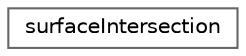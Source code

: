 digraph "Graphical Class Hierarchy"
{
 // LATEX_PDF_SIZE
  bgcolor="transparent";
  edge [fontname=Helvetica,fontsize=10,labelfontname=Helvetica,labelfontsize=10];
  node [fontname=Helvetica,fontsize=10,shape=box,height=0.2,width=0.4];
  rankdir="LR";
  Node0 [id="Node000000",label="surfaceIntersection",height=0.2,width=0.4,color="grey40", fillcolor="white", style="filled",URL="$classFoam_1_1surfaceIntersection.html",tooltip="Basic surface-surface intersection description. Constructed from two surfaces it creates a descriptio..."];
}
